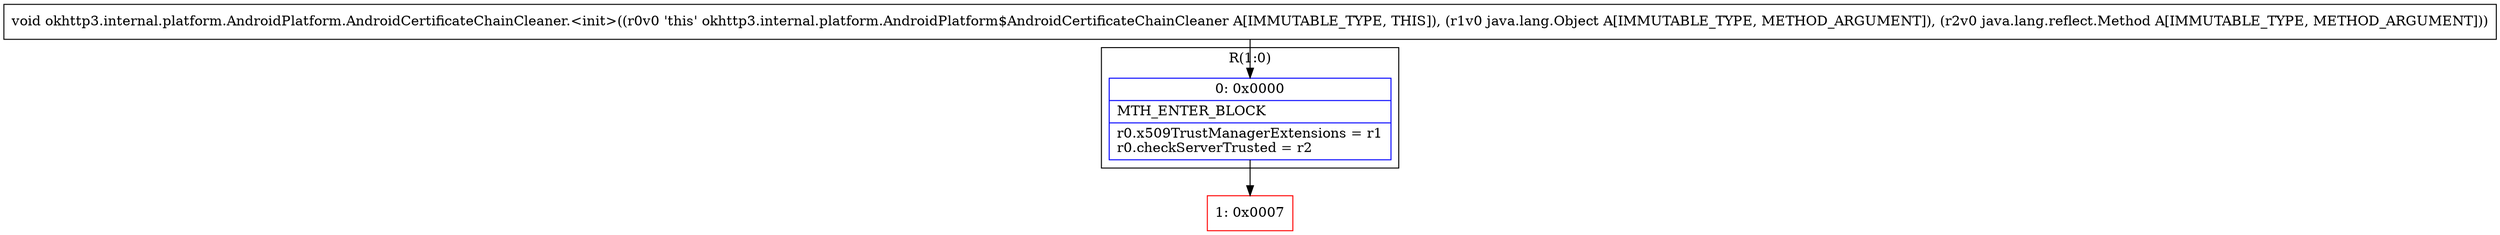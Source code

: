digraph "CFG forokhttp3.internal.platform.AndroidPlatform.AndroidCertificateChainCleaner.\<init\>(Ljava\/lang\/Object;Ljava\/lang\/reflect\/Method;)V" {
subgraph cluster_Region_2137372491 {
label = "R(1:0)";
node [shape=record,color=blue];
Node_0 [shape=record,label="{0\:\ 0x0000|MTH_ENTER_BLOCK\l|r0.x509TrustManagerExtensions = r1\lr0.checkServerTrusted = r2\l}"];
}
Node_1 [shape=record,color=red,label="{1\:\ 0x0007}"];
MethodNode[shape=record,label="{void okhttp3.internal.platform.AndroidPlatform.AndroidCertificateChainCleaner.\<init\>((r0v0 'this' okhttp3.internal.platform.AndroidPlatform$AndroidCertificateChainCleaner A[IMMUTABLE_TYPE, THIS]), (r1v0 java.lang.Object A[IMMUTABLE_TYPE, METHOD_ARGUMENT]), (r2v0 java.lang.reflect.Method A[IMMUTABLE_TYPE, METHOD_ARGUMENT])) }"];
MethodNode -> Node_0;
Node_0 -> Node_1;
}

